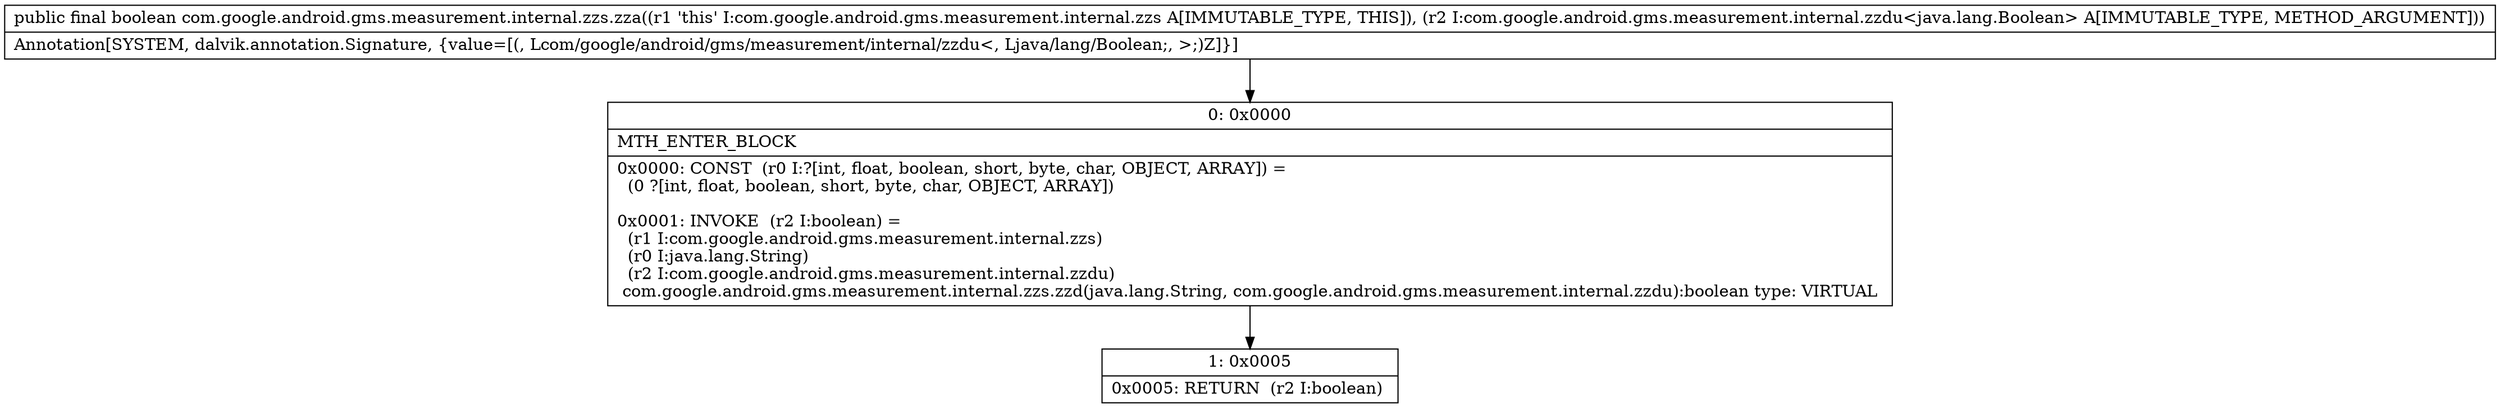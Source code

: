 digraph "CFG forcom.google.android.gms.measurement.internal.zzs.zza(Lcom\/google\/android\/gms\/measurement\/internal\/zzdu;)Z" {
Node_0 [shape=record,label="{0\:\ 0x0000|MTH_ENTER_BLOCK\l|0x0000: CONST  (r0 I:?[int, float, boolean, short, byte, char, OBJECT, ARRAY]) = \l  (0 ?[int, float, boolean, short, byte, char, OBJECT, ARRAY])\l \l0x0001: INVOKE  (r2 I:boolean) = \l  (r1 I:com.google.android.gms.measurement.internal.zzs)\l  (r0 I:java.lang.String)\l  (r2 I:com.google.android.gms.measurement.internal.zzdu)\l com.google.android.gms.measurement.internal.zzs.zzd(java.lang.String, com.google.android.gms.measurement.internal.zzdu):boolean type: VIRTUAL \l}"];
Node_1 [shape=record,label="{1\:\ 0x0005|0x0005: RETURN  (r2 I:boolean) \l}"];
MethodNode[shape=record,label="{public final boolean com.google.android.gms.measurement.internal.zzs.zza((r1 'this' I:com.google.android.gms.measurement.internal.zzs A[IMMUTABLE_TYPE, THIS]), (r2 I:com.google.android.gms.measurement.internal.zzdu\<java.lang.Boolean\> A[IMMUTABLE_TYPE, METHOD_ARGUMENT]))  | Annotation[SYSTEM, dalvik.annotation.Signature, \{value=[(, Lcom\/google\/android\/gms\/measurement\/internal\/zzdu\<, Ljava\/lang\/Boolean;, \>;)Z]\}]\l}"];
MethodNode -> Node_0;
Node_0 -> Node_1;
}

